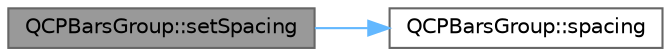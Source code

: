 digraph "QCPBarsGroup::setSpacing"
{
 // LATEX_PDF_SIZE
  bgcolor="transparent";
  edge [fontname=Helvetica,fontsize=10,labelfontname=Helvetica,labelfontsize=10];
  node [fontname=Helvetica,fontsize=10,shape=box,height=0.2,width=0.4];
  rankdir="LR";
  Node1 [label="QCPBarsGroup::setSpacing",height=0.2,width=0.4,color="gray40", fillcolor="grey60", style="filled", fontcolor="black",tooltip=" "];
  Node1 -> Node2 [color="steelblue1",style="solid"];
  Node2 [label="QCPBarsGroup::spacing",height=0.2,width=0.4,color="grey40", fillcolor="white", style="filled",URL="$class_q_c_p_bars_group.html#a314d09aeb2ad209518b9183ca7ffe662",tooltip=" "];
}
